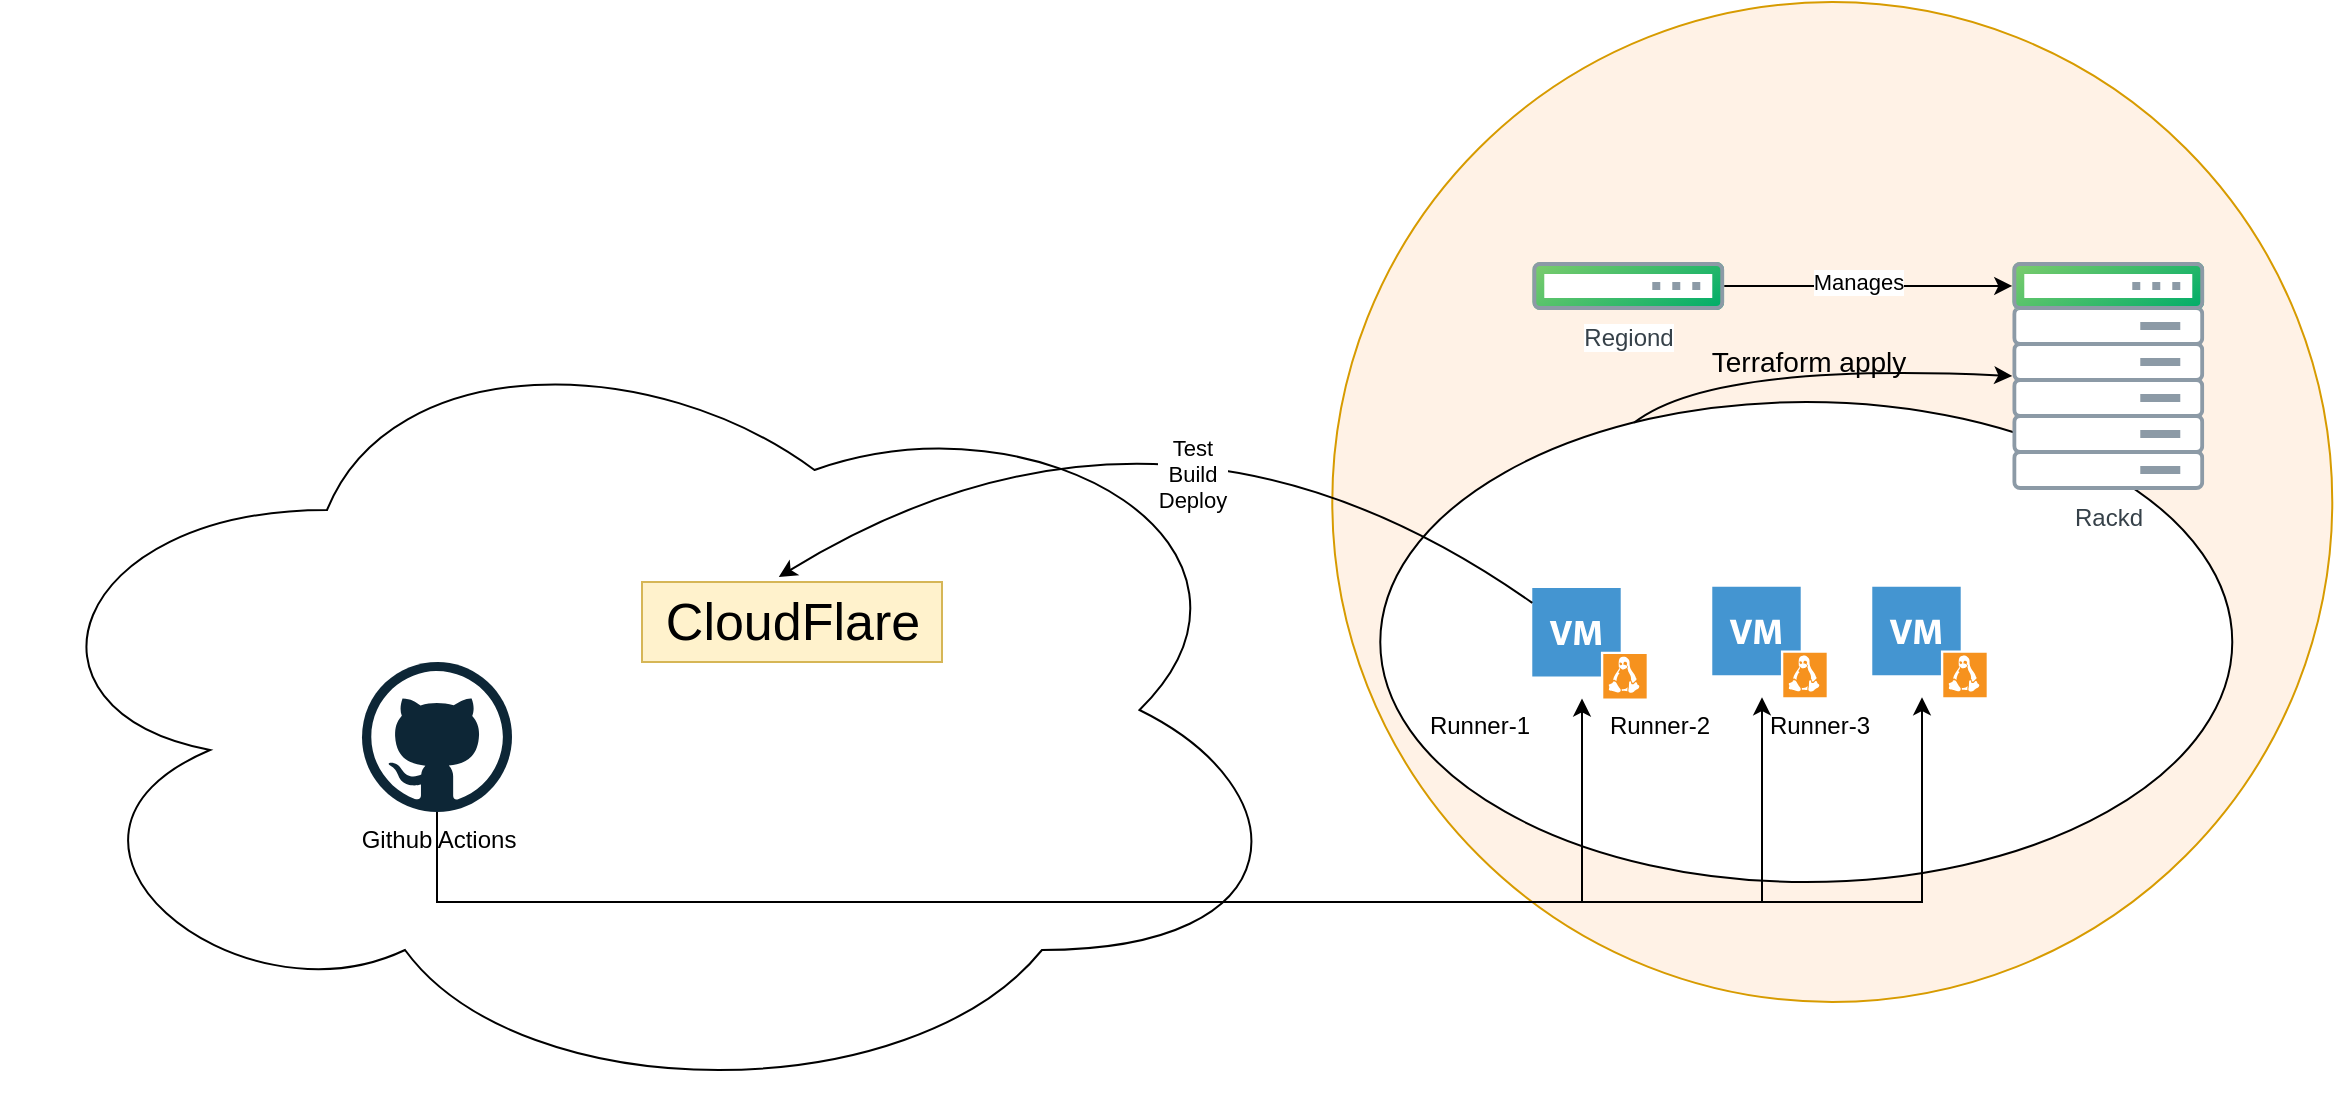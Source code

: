 <mxfile version="24.6.4" type="device">
  <diagram name="Seite-1" id="0GmB51UFVYGXeQ-GDwT7">
    <mxGraphModel dx="2574" dy="969" grid="1" gridSize="10" guides="1" tooltips="1" connect="1" arrows="1" fold="1" page="1" pageScale="1" pageWidth="1169" pageHeight="827" math="0" shadow="0">
      <root>
        <mxCell id="0" />
        <mxCell id="1" parent="0" />
        <mxCell id="2a0OuAcQZVx7coGKj5xg-1" value="" style="ellipse;whiteSpace=wrap;html=1;aspect=fixed;fillColor=#FFF2E6;strokeColor=#d79b00;" vertex="1" parent="1">
          <mxGeometry x="645.14" y="100" width="500" height="500" as="geometry" />
        </mxCell>
        <mxCell id="2a0OuAcQZVx7coGKj5xg-11" value="" style="ellipse;whiteSpace=wrap;html=1;" vertex="1" parent="1">
          <mxGeometry x="669.14" y="300" width="426" height="240" as="geometry" />
        </mxCell>
        <mxCell id="2a0OuAcQZVx7coGKj5xg-2" value="Rackd" style="image;aspect=fixed;perimeter=ellipsePerimeter;html=1;align=center;fontSize=12;verticalAlign=top;fontColor=#364149;shadow=0;dashed=0;image=img/lib/cumulus/rack_cumulus_linux.svg;" vertex="1" parent="1">
          <mxGeometry x="985.14" y="230" width="96" height="114" as="geometry" />
        </mxCell>
        <mxCell id="2a0OuAcQZVx7coGKj5xg-3" value="Regiond" style="image;aspect=fixed;perimeter=ellipsePerimeter;html=1;align=center;fontSize=12;verticalAlign=top;fontColor=#364149;shadow=0;dashed=0;image=img/lib/cumulus/switch_cumulus_linux.svg;" vertex="1" parent="1">
          <mxGeometry x="745.14" y="230" width="96" height="24" as="geometry" />
        </mxCell>
        <mxCell id="2a0OuAcQZVx7coGKj5xg-7" style="edgeStyle=orthogonalEdgeStyle;rounded=0;orthogonalLoop=1;jettySize=auto;html=1;exitX=1;exitY=0.5;exitDx=0;exitDy=0;entryX=0;entryY=0.105;entryDx=0;entryDy=0;entryPerimeter=0;" edge="1" parent="1" source="2a0OuAcQZVx7coGKj5xg-3" target="2a0OuAcQZVx7coGKj5xg-2">
          <mxGeometry relative="1" as="geometry" />
        </mxCell>
        <mxCell id="2a0OuAcQZVx7coGKj5xg-30" value="Manages" style="edgeLabel;html=1;align=center;verticalAlign=middle;resizable=0;points=[];" vertex="1" connectable="0" parent="2a0OuAcQZVx7coGKj5xg-7">
          <mxGeometry x="-0.067" y="2" relative="1" as="geometry">
            <mxPoint as="offset" />
          </mxGeometry>
        </mxCell>
        <mxCell id="2a0OuAcQZVx7coGKj5xg-9" value="" style="ellipse;shape=cloud;whiteSpace=wrap;html=1;" vertex="1" parent="1">
          <mxGeometry x="-20" y="254" width="650" height="400" as="geometry" />
        </mxCell>
        <mxCell id="2a0OuAcQZVx7coGKj5xg-16" value="" style="edgeStyle=orthogonalEdgeStyle;rounded=0;orthogonalLoop=1;jettySize=auto;html=1;" edge="1" parent="1" source="2a0OuAcQZVx7coGKj5xg-10" target="2a0OuAcQZVx7coGKj5xg-12">
          <mxGeometry relative="1" as="geometry">
            <mxPoint x="200" y="620" as="targetPoint" />
            <Array as="points">
              <mxPoint x="198" y="550" />
              <mxPoint x="770" y="550" />
            </Array>
          </mxGeometry>
        </mxCell>
        <mxCell id="2a0OuAcQZVx7coGKj5xg-10" value="Github Actions" style="dashed=0;outlineConnect=0;html=1;align=center;labelPosition=center;verticalLabelPosition=bottom;verticalAlign=top;shape=mxgraph.weblogos.github" vertex="1" parent="1">
          <mxGeometry x="160" y="430" width="75" height="75" as="geometry" />
        </mxCell>
        <mxCell id="2a0OuAcQZVx7coGKj5xg-12" value="Runner-1" style="shadow=0;dashed=0;html=1;strokeColor=none;fillColor=#4495D1;labelPosition=left;verticalLabelPosition=bottom;verticalAlign=top;align=right;outlineConnect=0;shape=mxgraph.veeam.vm_linux;" vertex="1" parent="1">
          <mxGeometry x="745.14" y="393" width="57.2" height="55.2" as="geometry" />
        </mxCell>
        <mxCell id="2a0OuAcQZVx7coGKj5xg-13" value="Runner-2" style="shadow=0;dashed=0;html=1;strokeColor=none;fillColor=#4495D1;labelPosition=left;verticalLabelPosition=bottom;verticalAlign=top;align=right;outlineConnect=0;shape=mxgraph.veeam.vm_linux;" vertex="1" parent="1">
          <mxGeometry x="835.14" y="392.4" width="57.2" height="55.2" as="geometry" />
        </mxCell>
        <mxCell id="2a0OuAcQZVx7coGKj5xg-14" value="Runner-3" style="shadow=0;dashed=0;html=1;strokeColor=none;fillColor=#4495D1;labelPosition=left;verticalLabelPosition=bottom;verticalAlign=top;align=right;outlineConnect=0;shape=mxgraph.veeam.vm_linux;" vertex="1" parent="1">
          <mxGeometry x="915.14" y="392.4" width="57.2" height="55.2" as="geometry" />
        </mxCell>
        <mxCell id="2a0OuAcQZVx7coGKj5xg-18" value="" style="edgeStyle=orthogonalEdgeStyle;rounded=0;orthogonalLoop=1;jettySize=auto;html=1;" edge="1" parent="1" source="2a0OuAcQZVx7coGKj5xg-10" target="2a0OuAcQZVx7coGKj5xg-13">
          <mxGeometry relative="1" as="geometry">
            <mxPoint x="197" y="285" as="sourcePoint" />
            <mxPoint x="399" y="723" as="targetPoint" />
            <Array as="points">
              <mxPoint x="198" y="550" />
              <mxPoint x="860" y="550" />
            </Array>
          </mxGeometry>
        </mxCell>
        <mxCell id="2a0OuAcQZVx7coGKj5xg-20" value="" style="edgeStyle=orthogonalEdgeStyle;rounded=0;orthogonalLoop=1;jettySize=auto;html=1;" edge="1" parent="1" source="2a0OuAcQZVx7coGKj5xg-10" target="2a0OuAcQZVx7coGKj5xg-14">
          <mxGeometry relative="1" as="geometry">
            <mxPoint x="197" y="285" as="sourcePoint" />
            <mxPoint x="481" y="722" as="targetPoint" />
            <Array as="points">
              <mxPoint x="198" y="550" />
              <mxPoint x="940" y="550" />
            </Array>
          </mxGeometry>
        </mxCell>
        <mxCell id="2a0OuAcQZVx7coGKj5xg-23" value="" style="curved=1;endArrow=classic;html=1;rounded=0;entryX=0;entryY=0.5;entryDx=0;entryDy=0;exitX=0.298;exitY=0.043;exitDx=0;exitDy=0;exitPerimeter=0;" edge="1" parent="1" source="2a0OuAcQZVx7coGKj5xg-11" target="2a0OuAcQZVx7coGKj5xg-2">
          <mxGeometry width="50" height="50" relative="1" as="geometry">
            <mxPoint x="805.14" y="240" as="sourcePoint" />
            <mxPoint x="855.14" y="190" as="targetPoint" />
            <Array as="points">
              <mxPoint x="835.14" y="280" />
            </Array>
          </mxGeometry>
        </mxCell>
        <mxCell id="2a0OuAcQZVx7coGKj5xg-24" value="Terraform apply" style="edgeLabel;html=1;align=center;verticalAlign=middle;resizable=0;points=[];fontSize=14;labelBackgroundColor=none;" vertex="1" connectable="0" parent="2a0OuAcQZVx7coGKj5xg-23">
          <mxGeometry x="0.081" y="-27" relative="1" as="geometry">
            <mxPoint x="-10" y="-30" as="offset" />
          </mxGeometry>
        </mxCell>
        <mxCell id="2a0OuAcQZVx7coGKj5xg-27" value="CloudFlare" style="text;html=1;align=center;verticalAlign=middle;resizable=0;points=[];autosize=1;strokeColor=#d6b656;fillColor=#fff2cc;fontSize=26;" vertex="1" parent="1">
          <mxGeometry x="300" y="390" width="150" height="40" as="geometry" />
        </mxCell>
        <mxCell id="2a0OuAcQZVx7coGKj5xg-28" value="" style="curved=1;endArrow=classic;html=1;rounded=0;entryX=0.456;entryY=-0.063;entryDx=0;entryDy=0;entryPerimeter=0;" edge="1" parent="1" source="2a0OuAcQZVx7coGKj5xg-12" target="2a0OuAcQZVx7coGKj5xg-27">
          <mxGeometry width="50" height="50" relative="1" as="geometry">
            <mxPoint x="430" y="660" as="sourcePoint" />
            <mxPoint x="400" y="410" as="targetPoint" />
            <Array as="points">
              <mxPoint x="560" y="270" />
            </Array>
          </mxGeometry>
        </mxCell>
        <mxCell id="2a0OuAcQZVx7coGKj5xg-29" value="Test&lt;div&gt;Build&lt;/div&gt;&lt;div&gt;Deploy&lt;/div&gt;" style="edgeLabel;html=1;align=center;verticalAlign=middle;resizable=0;points=[];" vertex="1" connectable="0" parent="2a0OuAcQZVx7coGKj5xg-28">
          <mxGeometry x="0.222" y="-30" relative="1" as="geometry">
            <mxPoint x="72" y="66" as="offset" />
          </mxGeometry>
        </mxCell>
      </root>
    </mxGraphModel>
  </diagram>
</mxfile>
